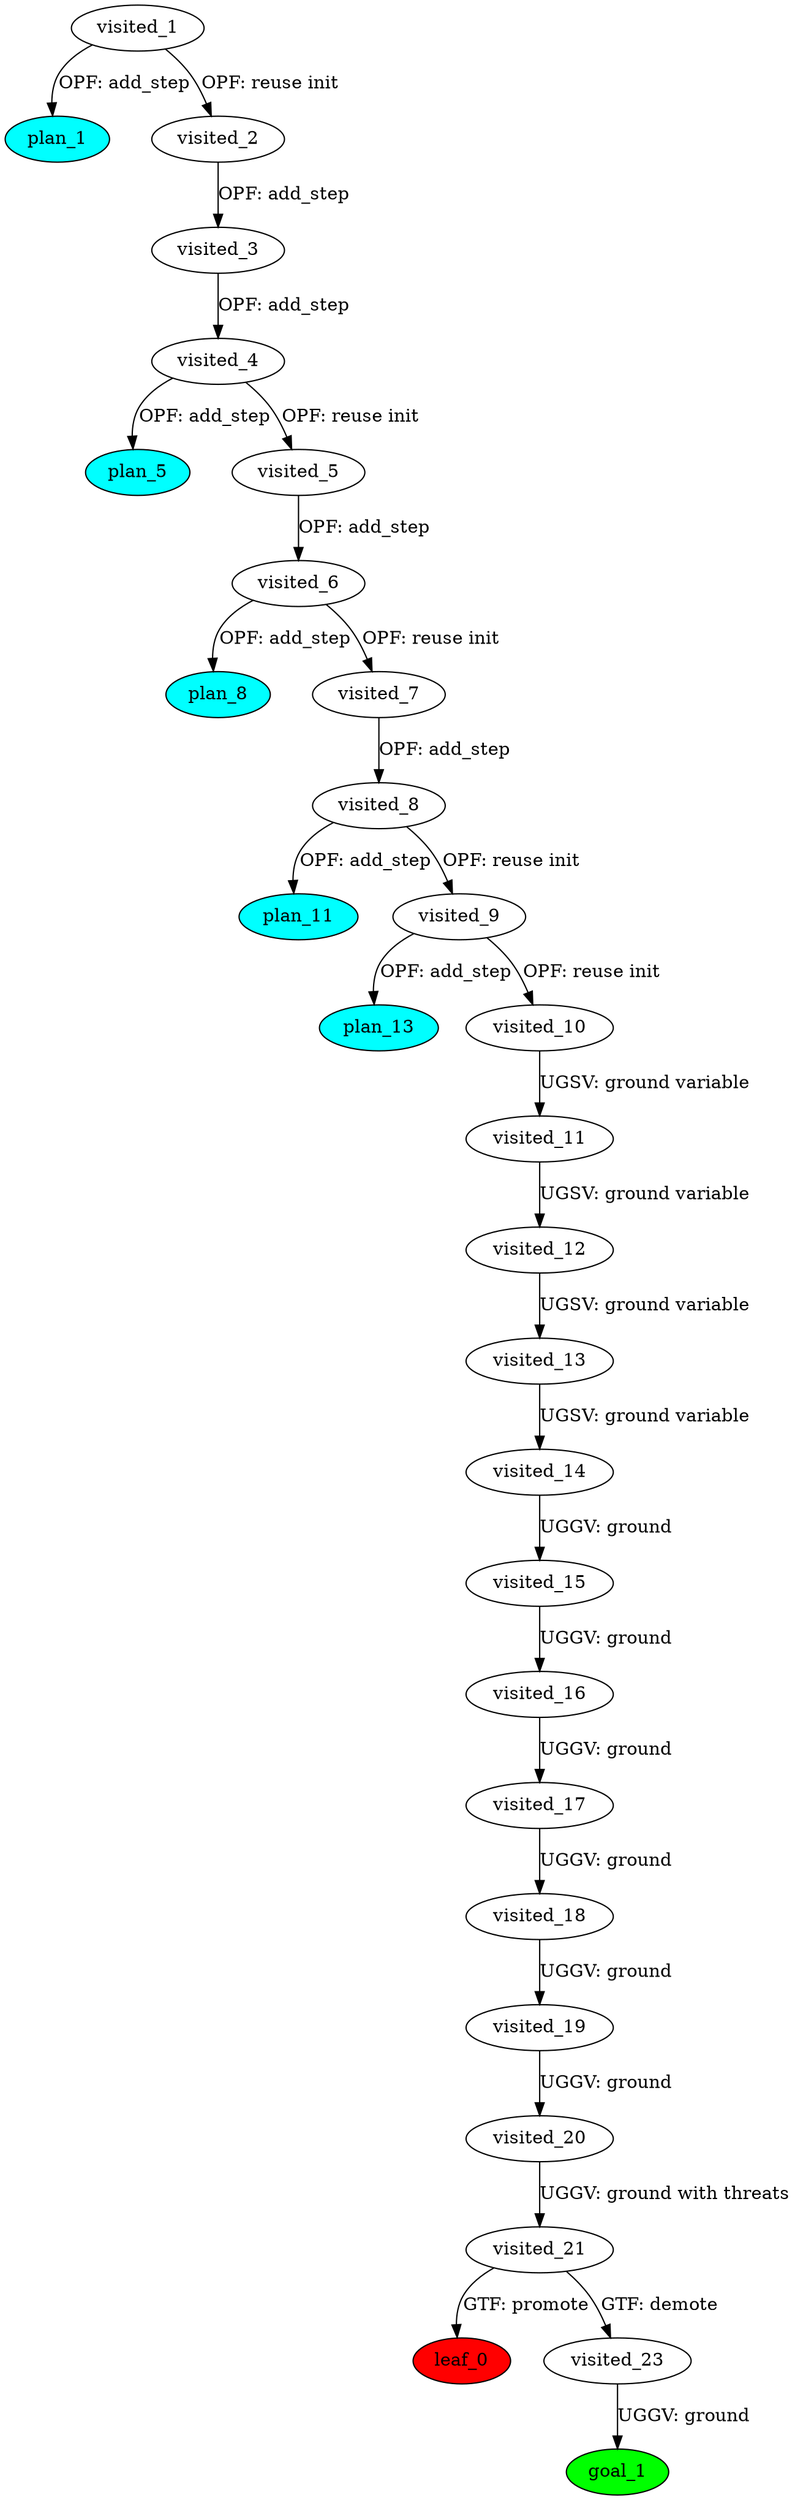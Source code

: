 digraph {
	"925520be-1894-8aa0-d00b-8f18c4282dd0" [label=plan_0 fillcolor=cyan style=filled]
	"925520be-1894-8aa0-d00b-8f18c4282dd0" [label=visited_1 fillcolor=white style=filled]
	"747d1d9a-5dd0-c44b-b0c3-393da42910bb" [label=plan_1 fillcolor=cyan style=filled]
	"925520be-1894-8aa0-d00b-8f18c4282dd0" -> "747d1d9a-5dd0-c44b-b0c3-393da42910bb" [label="OPF: add_step"]
	"2b472164-9279-09b5-b424-09739c4007b7" [label=plan_2 fillcolor=cyan style=filled]
	"925520be-1894-8aa0-d00b-8f18c4282dd0" -> "2b472164-9279-09b5-b424-09739c4007b7" [label="OPF: reuse init"]
	"2b472164-9279-09b5-b424-09739c4007b7" [label=visited_2 fillcolor=white style=filled]
	"6ceb7487-10de-3e1b-d010-aaa0d06d5a16" [label=plan_3 fillcolor=cyan style=filled]
	"2b472164-9279-09b5-b424-09739c4007b7" -> "6ceb7487-10de-3e1b-d010-aaa0d06d5a16" [label="OPF: add_step"]
	"6ceb7487-10de-3e1b-d010-aaa0d06d5a16" [label=visited_3 fillcolor=white style=filled]
	"38d9bb64-73c7-93ae-6adc-62884147e55e" [label=plan_4 fillcolor=cyan style=filled]
	"6ceb7487-10de-3e1b-d010-aaa0d06d5a16" -> "38d9bb64-73c7-93ae-6adc-62884147e55e" [label="OPF: add_step"]
	"38d9bb64-73c7-93ae-6adc-62884147e55e" [label=visited_4 fillcolor=white style=filled]
	"deb7c564-47ba-2da0-dca5-5dab30dfbc1a" [label=plan_5 fillcolor=cyan style=filled]
	"38d9bb64-73c7-93ae-6adc-62884147e55e" -> "deb7c564-47ba-2da0-dca5-5dab30dfbc1a" [label="OPF: add_step"]
	"14581f6f-166f-f386-a8c4-542b28c06d16" [label=plan_6 fillcolor=cyan style=filled]
	"38d9bb64-73c7-93ae-6adc-62884147e55e" -> "14581f6f-166f-f386-a8c4-542b28c06d16" [label="OPF: reuse init"]
	"14581f6f-166f-f386-a8c4-542b28c06d16" [label=visited_5 fillcolor=white style=filled]
	"b0b08b86-394d-79c4-295b-914a7e915a01" [label=plan_7 fillcolor=cyan style=filled]
	"14581f6f-166f-f386-a8c4-542b28c06d16" -> "b0b08b86-394d-79c4-295b-914a7e915a01" [label="OPF: add_step"]
	"b0b08b86-394d-79c4-295b-914a7e915a01" [label=visited_6 fillcolor=white style=filled]
	"aba5bd53-b228-3619-721a-f87ea2a9c6bf" [label=plan_8 fillcolor=cyan style=filled]
	"b0b08b86-394d-79c4-295b-914a7e915a01" -> "aba5bd53-b228-3619-721a-f87ea2a9c6bf" [label="OPF: add_step"]
	"31cbe5ea-5f50-d6d6-5a5a-d21ee8cd3680" [label=plan_9 fillcolor=cyan style=filled]
	"b0b08b86-394d-79c4-295b-914a7e915a01" -> "31cbe5ea-5f50-d6d6-5a5a-d21ee8cd3680" [label="OPF: reuse init"]
	"31cbe5ea-5f50-d6d6-5a5a-d21ee8cd3680" [label=visited_7 fillcolor=white style=filled]
	"ad8c0022-cd3d-c7f5-3aeb-24a3b9de9807" [label=plan_10 fillcolor=cyan style=filled]
	"31cbe5ea-5f50-d6d6-5a5a-d21ee8cd3680" -> "ad8c0022-cd3d-c7f5-3aeb-24a3b9de9807" [label="OPF: add_step"]
	"ad8c0022-cd3d-c7f5-3aeb-24a3b9de9807" [label=visited_8 fillcolor=white style=filled]
	"7d739a99-9ce9-8b5b-890f-755ce973a123" [label=plan_11 fillcolor=cyan style=filled]
	"ad8c0022-cd3d-c7f5-3aeb-24a3b9de9807" -> "7d739a99-9ce9-8b5b-890f-755ce973a123" [label="OPF: add_step"]
	"c68097be-d523-cb5b-0c13-598d02c1c1d4" [label=plan_12 fillcolor=cyan style=filled]
	"ad8c0022-cd3d-c7f5-3aeb-24a3b9de9807" -> "c68097be-d523-cb5b-0c13-598d02c1c1d4" [label="OPF: reuse init"]
	"c68097be-d523-cb5b-0c13-598d02c1c1d4" [label=visited_9 fillcolor=white style=filled]
	"60668ffd-e06f-ba82-be55-b938a9e4ea7b" [label=plan_13 fillcolor=cyan style=filled]
	"c68097be-d523-cb5b-0c13-598d02c1c1d4" -> "60668ffd-e06f-ba82-be55-b938a9e4ea7b" [label="OPF: add_step"]
	"90308248-2347-c831-9871-42cba8c28f05" [label=plan_14 fillcolor=cyan style=filled]
	"c68097be-d523-cb5b-0c13-598d02c1c1d4" -> "90308248-2347-c831-9871-42cba8c28f05" [label="OPF: reuse init"]
	"90308248-2347-c831-9871-42cba8c28f05" [label=visited_10 fillcolor=white style=filled]
	"132ba48e-e995-8160-43e6-da4737fe17a9" [label=plan_15 fillcolor=cyan style=filled]
	"90308248-2347-c831-9871-42cba8c28f05" -> "132ba48e-e995-8160-43e6-da4737fe17a9" [label="UGSV: ground variable"]
	"132ba48e-e995-8160-43e6-da4737fe17a9" [label=visited_11 fillcolor=white style=filled]
	"4b66c3a1-4a68-f7e6-be54-711db3d1e51b" [label=plan_16 fillcolor=cyan style=filled]
	"132ba48e-e995-8160-43e6-da4737fe17a9" -> "4b66c3a1-4a68-f7e6-be54-711db3d1e51b" [label="UGSV: ground variable"]
	"4b66c3a1-4a68-f7e6-be54-711db3d1e51b" [label=visited_12 fillcolor=white style=filled]
	"2df35e91-2a64-42ff-6cc6-217cd354f36b" [label=plan_17 fillcolor=cyan style=filled]
	"4b66c3a1-4a68-f7e6-be54-711db3d1e51b" -> "2df35e91-2a64-42ff-6cc6-217cd354f36b" [label="UGSV: ground variable"]
	"2df35e91-2a64-42ff-6cc6-217cd354f36b" [label=visited_13 fillcolor=white style=filled]
	"8183990f-d81b-6ab1-98df-822377dd4b18" [label=plan_18 fillcolor=cyan style=filled]
	"2df35e91-2a64-42ff-6cc6-217cd354f36b" -> "8183990f-d81b-6ab1-98df-822377dd4b18" [label="UGSV: ground variable"]
	"8183990f-d81b-6ab1-98df-822377dd4b18" [label=visited_14 fillcolor=white style=filled]
	"40704721-6c0a-45ae-6d13-5f2d4b38b57a" [label=plan_19 fillcolor=cyan style=filled]
	"8183990f-d81b-6ab1-98df-822377dd4b18" -> "40704721-6c0a-45ae-6d13-5f2d4b38b57a" [label="UGGV: ground"]
	"40704721-6c0a-45ae-6d13-5f2d4b38b57a" [label=visited_15 fillcolor=white style=filled]
	"db7ab89a-897a-7f29-ee23-1adb61641fa2" [label=plan_20 fillcolor=cyan style=filled]
	"40704721-6c0a-45ae-6d13-5f2d4b38b57a" -> "db7ab89a-897a-7f29-ee23-1adb61641fa2" [label="UGGV: ground"]
	"db7ab89a-897a-7f29-ee23-1adb61641fa2" [label=visited_16 fillcolor=white style=filled]
	"31001309-a458-021b-83f2-5a516c6cdfab" [label=plan_21 fillcolor=cyan style=filled]
	"db7ab89a-897a-7f29-ee23-1adb61641fa2" -> "31001309-a458-021b-83f2-5a516c6cdfab" [label="UGGV: ground"]
	"31001309-a458-021b-83f2-5a516c6cdfab" [label=visited_17 fillcolor=white style=filled]
	"adbe28e1-f365-43ed-7825-c3ed02a64b7f" [label=plan_22 fillcolor=cyan style=filled]
	"31001309-a458-021b-83f2-5a516c6cdfab" -> "adbe28e1-f365-43ed-7825-c3ed02a64b7f" [label="UGGV: ground"]
	"adbe28e1-f365-43ed-7825-c3ed02a64b7f" [label=visited_18 fillcolor=white style=filled]
	"53a72f93-c278-64aa-b191-405d64446493" [label=plan_23 fillcolor=cyan style=filled]
	"adbe28e1-f365-43ed-7825-c3ed02a64b7f" -> "53a72f93-c278-64aa-b191-405d64446493" [label="UGGV: ground"]
	"53a72f93-c278-64aa-b191-405d64446493" [label=visited_19 fillcolor=white style=filled]
	"6634f40f-4b89-ea7f-fb60-7cf6c0365e96" [label=plan_24 fillcolor=cyan style=filled]
	"53a72f93-c278-64aa-b191-405d64446493" -> "6634f40f-4b89-ea7f-fb60-7cf6c0365e96" [label="UGGV: ground"]
	"6634f40f-4b89-ea7f-fb60-7cf6c0365e96" [label=visited_20 fillcolor=white style=filled]
	"e5d94f31-e899-c06d-4fca-cf5adf4b3ba8" [label=plan_25 fillcolor=cyan style=filled]
	"6634f40f-4b89-ea7f-fb60-7cf6c0365e96" -> "e5d94f31-e899-c06d-4fca-cf5adf4b3ba8" [label="UGGV: ground with threats"]
	"e5d94f31-e899-c06d-4fca-cf5adf4b3ba8" [label=visited_21 fillcolor=white style=filled]
	"e5b873a8-6906-b6ff-dc1f-f2d0a53e5498" [label=plan_26 fillcolor=cyan style=filled]
	"e5d94f31-e899-c06d-4fca-cf5adf4b3ba8" -> "e5b873a8-6906-b6ff-dc1f-f2d0a53e5498" [label="GTF: promote"]
	"50fa3081-ad99-5aa7-59b3-c1c7ad5acd7b" [label=plan_27 fillcolor=cyan style=filled]
	"e5d94f31-e899-c06d-4fca-cf5adf4b3ba8" -> "50fa3081-ad99-5aa7-59b3-c1c7ad5acd7b" [label="GTF: demote"]
	"e5b873a8-6906-b6ff-dc1f-f2d0a53e5498" [label=visited_22 fillcolor=white style=filled]
	"e5b873a8-6906-b6ff-dc1f-f2d0a53e5498" [label=leaf_0 fillcolor=red style=filled]
	"50fa3081-ad99-5aa7-59b3-c1c7ad5acd7b" [label=visited_23 fillcolor=white style=filled]
	"abc72bf9-53da-98a0-8e2e-0d943f9c7589" [label=plan_28 fillcolor=cyan style=filled]
	"50fa3081-ad99-5aa7-59b3-c1c7ad5acd7b" -> "abc72bf9-53da-98a0-8e2e-0d943f9c7589" [label="UGGV: ground"]
	"abc72bf9-53da-98a0-8e2e-0d943f9c7589" [label=visited_24 fillcolor=white style=filled]
	"abc72bf9-53da-98a0-8e2e-0d943f9c7589" [label=goal_1 fillcolor=green style=filled]
}
